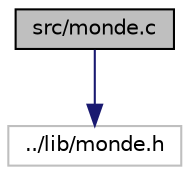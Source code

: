 digraph "src/monde.c"
{
 // LATEX_PDF_SIZE
  edge [fontname="Helvetica",fontsize="10",labelfontname="Helvetica",labelfontsize="10"];
  node [fontname="Helvetica",fontsize="10",shape=record];
  Node1 [label="src/monde.c",height=0.2,width=0.4,color="black", fillcolor="grey75", style="filled", fontcolor="black",tooltip="fonctions de gestion du monde"];
  Node1 -> Node2 [color="midnightblue",fontsize="10",style="solid",fontname="Helvetica"];
  Node2 [label="../lib/monde.h",height=0.2,width=0.4,color="grey75", fillcolor="white", style="filled",tooltip=" "];
}

